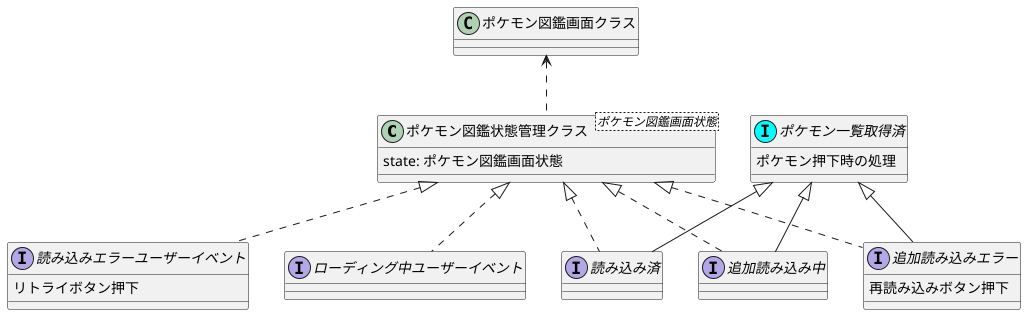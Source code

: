 @startuml
!definelong s(x,y1)
class x <<(I,blue)>> {
}
y1 <|-- x
!enddefinelong

class ポケモン図鑑状態管理クラス<ポケモン図鑑画面状態> {
    state: ポケモン図鑑画面状態
}

interface ローディング中ユーザーイベント {}

interface 読み込みエラーユーザーイベント {
    リトライボタン押下
}

interface ポケモン一覧取得済 <<(I,cyan)>>  {
    ポケモン押下時の処理
}

interface 読み込み済 {}

interface 追加読み込み中 {}

interface 追加読み込みエラー {
    再読み込みボタン押下
}

class ポケモン図鑑画面クラス {}

ポケモン図鑑状態管理クラス <|.. ローディング中ユーザーイベント
ポケモン図鑑状態管理クラス <|.. 読み込みエラーユーザーイベント

ポケモン一覧取得済 <|-- 読み込み済
ポケモン一覧取得済 <|-- 追加読み込み中
ポケモン一覧取得済 <|-- 追加読み込みエラー

ポケモン図鑑状態管理クラス <|.. 読み込み済
ポケモン図鑑状態管理クラス <|.. 追加読み込み中
ポケモン図鑑状態管理クラス <|.. 追加読み込みエラー

ポケモン図鑑画面クラス <.. ポケモン図鑑状態管理クラス

@enduml